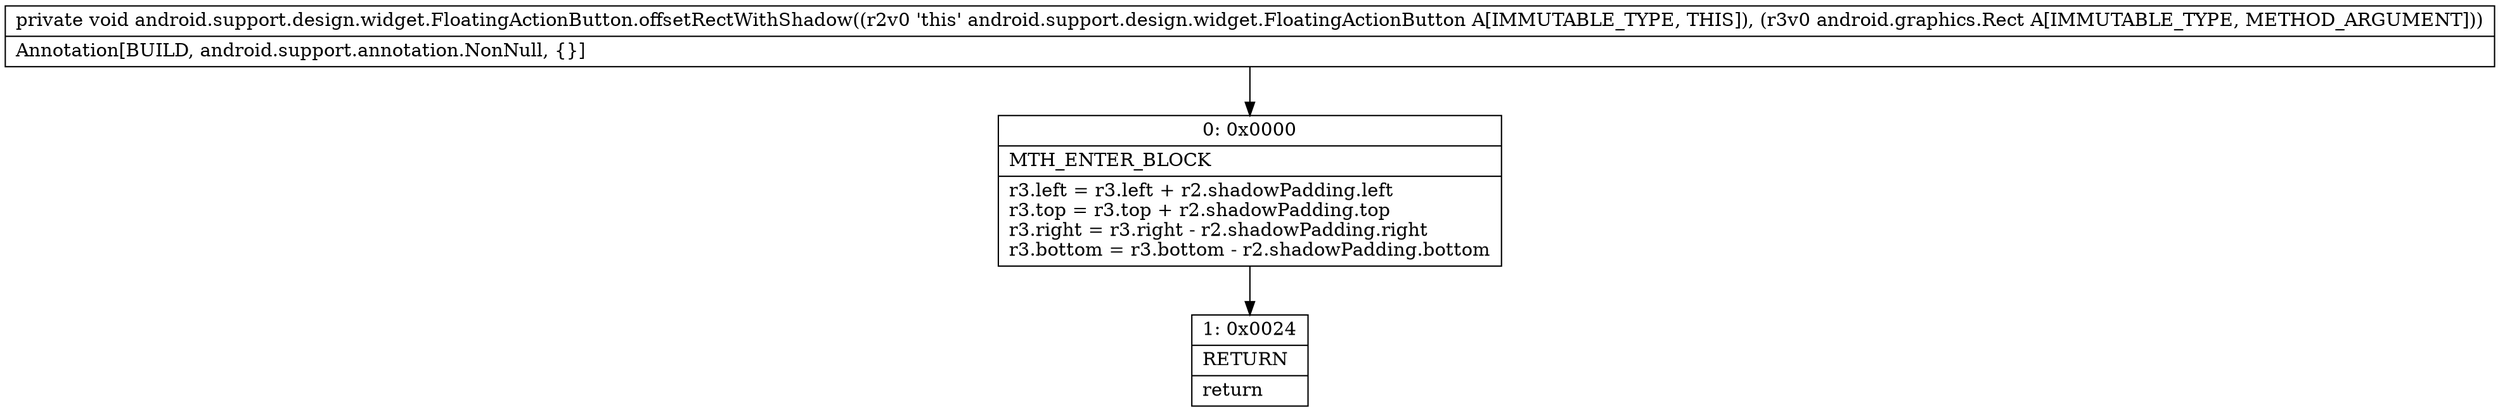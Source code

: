 digraph "CFG forandroid.support.design.widget.FloatingActionButton.offsetRectWithShadow(Landroid\/graphics\/Rect;)V" {
Node_0 [shape=record,label="{0\:\ 0x0000|MTH_ENTER_BLOCK\l|r3.left = r3.left + r2.shadowPadding.left\lr3.top = r3.top + r2.shadowPadding.top\lr3.right = r3.right \- r2.shadowPadding.right\lr3.bottom = r3.bottom \- r2.shadowPadding.bottom\l}"];
Node_1 [shape=record,label="{1\:\ 0x0024|RETURN\l|return\l}"];
MethodNode[shape=record,label="{private void android.support.design.widget.FloatingActionButton.offsetRectWithShadow((r2v0 'this' android.support.design.widget.FloatingActionButton A[IMMUTABLE_TYPE, THIS]), (r3v0 android.graphics.Rect A[IMMUTABLE_TYPE, METHOD_ARGUMENT]))  | Annotation[BUILD, android.support.annotation.NonNull, \{\}]\l}"];
MethodNode -> Node_0;
Node_0 -> Node_1;
}

